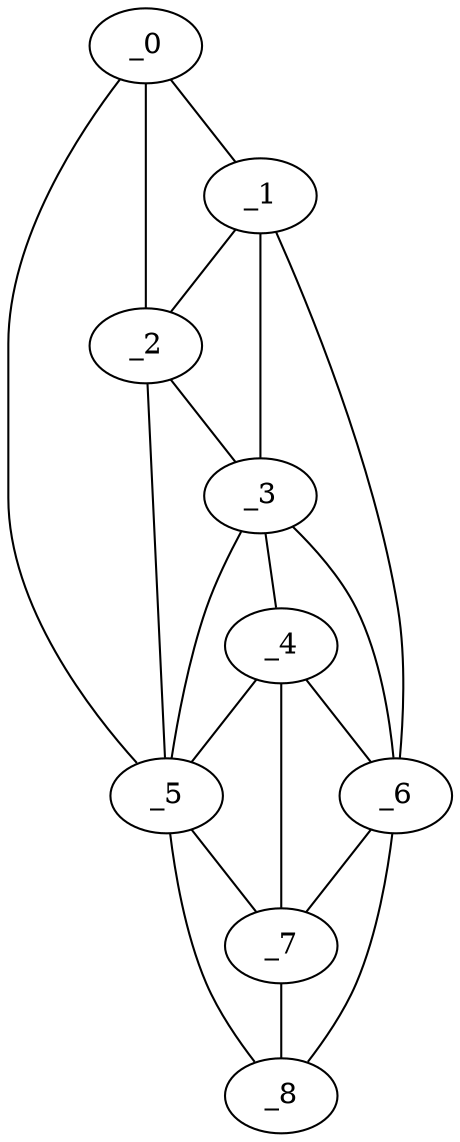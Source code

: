 graph "obj44__305.gxl" {
	_0	 [x=5,
		y=83];
	_1	 [x=51,
		y=48];
	_0 -- _1	 [valence=1];
	_2	 [x=59,
		y=51];
	_0 -- _2	 [valence=2];
	_5	 [x=102,
		y=59];
	_0 -- _5	 [valence=1];
	_1 -- _2	 [valence=2];
	_3	 [x=79,
		y=46];
	_1 -- _3	 [valence=2];
	_6	 [x=110,
		y=28];
	_1 -- _6	 [valence=1];
	_2 -- _3	 [valence=2];
	_2 -- _5	 [valence=2];
	_4	 [x=97,
		y=51];
	_3 -- _4	 [valence=2];
	_3 -- _5	 [valence=1];
	_3 -- _6	 [valence=2];
	_4 -- _5	 [valence=2];
	_4 -- _6	 [valence=2];
	_7	 [x=118,
		y=31];
	_4 -- _7	 [valence=2];
	_5 -- _7	 [valence=2];
	_8	 [x=126,
		y=31];
	_5 -- _8	 [valence=1];
	_6 -- _7	 [valence=2];
	_6 -- _8	 [valence=1];
	_7 -- _8	 [valence=2];
}
